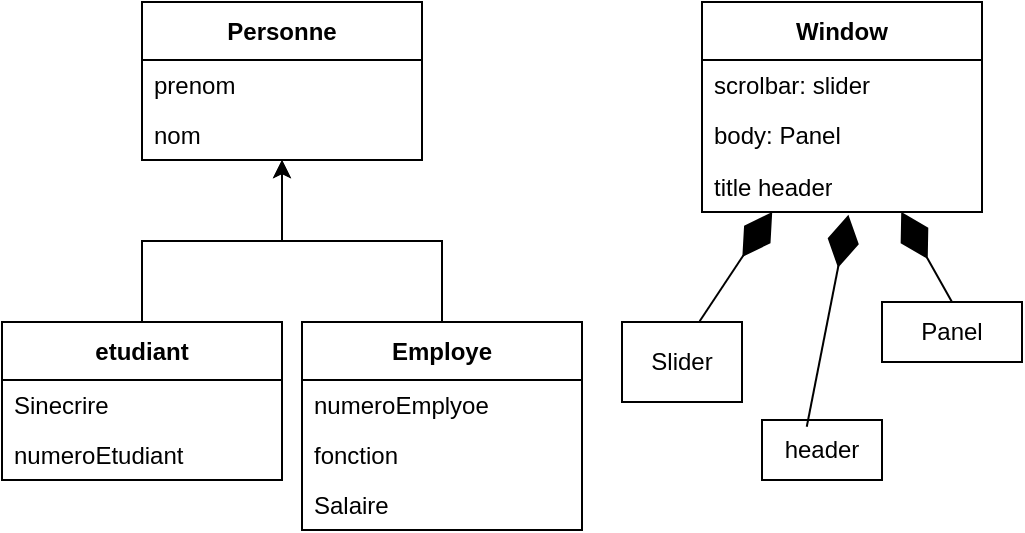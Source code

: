 <mxfile version="26.0.5">
  <diagram name="Page-1" id="prnPikIC-RcoTeM4NvZb">
    <mxGraphModel dx="618" dy="531" grid="1" gridSize="10" guides="1" tooltips="1" connect="1" arrows="1" fold="1" page="1" pageScale="1" pageWidth="827" pageHeight="1169" math="0" shadow="0">
      <root>
        <mxCell id="0" />
        <mxCell id="1" parent="0" />
        <mxCell id="UGmz4RKePdPoEFrXLLEa-2" value="Employe" style="swimlane;fontStyle=1;align=center;verticalAlign=middle;childLayout=stackLayout;horizontal=1;startSize=29;horizontalStack=0;resizeParent=1;resizeParentMax=0;resizeLast=0;collapsible=0;marginBottom=0;html=1;whiteSpace=wrap;" vertex="1" parent="1">
          <mxGeometry x="290" y="260" width="140" height="104" as="geometry" />
        </mxCell>
        <mxCell id="UGmz4RKePdPoEFrXLLEa-13" value="numeroEmplyoe" style="text;html=1;strokeColor=none;fillColor=none;align=left;verticalAlign=middle;spacingLeft=4;spacingRight=4;overflow=hidden;rotatable=0;points=[[0,0.5],[1,0.5]];portConstraint=eastwest;whiteSpace=wrap;" vertex="1" parent="UGmz4RKePdPoEFrXLLEa-2">
          <mxGeometry y="29" width="140" height="25" as="geometry" />
        </mxCell>
        <mxCell id="UGmz4RKePdPoEFrXLLEa-4" value="fonction" style="text;html=1;strokeColor=none;fillColor=none;align=left;verticalAlign=middle;spacingLeft=4;spacingRight=4;overflow=hidden;rotatable=0;points=[[0,0.5],[1,0.5]];portConstraint=eastwest;whiteSpace=wrap;" vertex="1" parent="UGmz4RKePdPoEFrXLLEa-2">
          <mxGeometry y="54" width="140" height="25" as="geometry" />
        </mxCell>
        <mxCell id="UGmz4RKePdPoEFrXLLEa-14" value="Salaire" style="text;html=1;strokeColor=none;fillColor=none;align=left;verticalAlign=middle;spacingLeft=4;spacingRight=4;overflow=hidden;rotatable=0;points=[[0,0.5],[1,0.5]];portConstraint=eastwest;whiteSpace=wrap;" vertex="1" parent="UGmz4RKePdPoEFrXLLEa-2">
          <mxGeometry y="79" width="140" height="25" as="geometry" />
        </mxCell>
        <mxCell id="UGmz4RKePdPoEFrXLLEa-16" style="edgeStyle=orthogonalEdgeStyle;rounded=0;orthogonalLoop=1;jettySize=auto;html=1;exitX=0.5;exitY=0;exitDx=0;exitDy=0;" edge="1" parent="1" source="UGmz4RKePdPoEFrXLLEa-5" target="UGmz4RKePdPoEFrXLLEa-8">
          <mxGeometry relative="1" as="geometry" />
        </mxCell>
        <mxCell id="UGmz4RKePdPoEFrXLLEa-5" value="etudiant" style="swimlane;fontStyle=1;align=center;verticalAlign=middle;childLayout=stackLayout;horizontal=1;startSize=29;horizontalStack=0;resizeParent=1;resizeParentMax=0;resizeLast=0;collapsible=0;marginBottom=0;html=1;whiteSpace=wrap;" vertex="1" parent="1">
          <mxGeometry x="140" y="260" width="140" height="79" as="geometry" />
        </mxCell>
        <mxCell id="UGmz4RKePdPoEFrXLLEa-12" value="Sinecrire" style="text;html=1;strokeColor=none;fillColor=none;align=left;verticalAlign=middle;spacingLeft=4;spacingRight=4;overflow=hidden;rotatable=0;points=[[0,0.5],[1,0.5]];portConstraint=eastwest;whiteSpace=wrap;" vertex="1" parent="UGmz4RKePdPoEFrXLLEa-5">
          <mxGeometry y="29" width="140" height="25" as="geometry" />
        </mxCell>
        <mxCell id="UGmz4RKePdPoEFrXLLEa-7" value="numeroEtudiant" style="text;html=1;strokeColor=none;fillColor=none;align=left;verticalAlign=middle;spacingLeft=4;spacingRight=4;overflow=hidden;rotatable=0;points=[[0,0.5],[1,0.5]];portConstraint=eastwest;whiteSpace=wrap;" vertex="1" parent="UGmz4RKePdPoEFrXLLEa-5">
          <mxGeometry y="54" width="140" height="25" as="geometry" />
        </mxCell>
        <mxCell id="UGmz4RKePdPoEFrXLLEa-8" value="Personne" style="swimlane;fontStyle=1;align=center;verticalAlign=middle;childLayout=stackLayout;horizontal=1;startSize=29;horizontalStack=0;resizeParent=1;resizeParentMax=0;resizeLast=0;collapsible=0;marginBottom=0;html=1;whiteSpace=wrap;" vertex="1" parent="1">
          <mxGeometry x="210" y="100" width="140" height="79" as="geometry" />
        </mxCell>
        <mxCell id="UGmz4RKePdPoEFrXLLEa-10" value="prenom" style="text;html=1;strokeColor=none;fillColor=none;align=left;verticalAlign=middle;spacingLeft=4;spacingRight=4;overflow=hidden;rotatable=0;points=[[0,0.5],[1,0.5]];portConstraint=eastwest;whiteSpace=wrap;" vertex="1" parent="UGmz4RKePdPoEFrXLLEa-8">
          <mxGeometry y="29" width="140" height="25" as="geometry" />
        </mxCell>
        <mxCell id="UGmz4RKePdPoEFrXLLEa-11" value="nom" style="text;html=1;strokeColor=none;fillColor=none;align=left;verticalAlign=middle;spacingLeft=4;spacingRight=4;overflow=hidden;rotatable=0;points=[[0,0.5],[1,0.5]];portConstraint=eastwest;whiteSpace=wrap;" vertex="1" parent="UGmz4RKePdPoEFrXLLEa-8">
          <mxGeometry y="54" width="140" height="25" as="geometry" />
        </mxCell>
        <mxCell id="UGmz4RKePdPoEFrXLLEa-15" style="edgeStyle=orthogonalEdgeStyle;rounded=0;orthogonalLoop=1;jettySize=auto;html=1;exitX=0.5;exitY=0;exitDx=0;exitDy=0;" edge="1" parent="1" source="UGmz4RKePdPoEFrXLLEa-2" target="UGmz4RKePdPoEFrXLLEa-8">
          <mxGeometry relative="1" as="geometry" />
        </mxCell>
        <mxCell id="UGmz4RKePdPoEFrXLLEa-17" value="Window" style="swimlane;fontStyle=1;align=center;verticalAlign=middle;childLayout=stackLayout;horizontal=1;startSize=29;horizontalStack=0;resizeParent=1;resizeParentMax=0;resizeLast=0;collapsible=0;marginBottom=0;html=1;whiteSpace=wrap;" vertex="1" parent="1">
          <mxGeometry x="490" y="100" width="140" height="105" as="geometry" />
        </mxCell>
        <mxCell id="UGmz4RKePdPoEFrXLLEa-18" value="scrolbar: slider" style="text;html=1;strokeColor=none;fillColor=none;align=left;verticalAlign=middle;spacingLeft=4;spacingRight=4;overflow=hidden;rotatable=0;points=[[0,0.5],[1,0.5]];portConstraint=eastwest;whiteSpace=wrap;" vertex="1" parent="UGmz4RKePdPoEFrXLLEa-17">
          <mxGeometry y="29" width="140" height="25" as="geometry" />
        </mxCell>
        <mxCell id="UGmz4RKePdPoEFrXLLEa-20" value="body: Panel" style="text;html=1;strokeColor=none;fillColor=none;align=left;verticalAlign=middle;spacingLeft=4;spacingRight=4;overflow=hidden;rotatable=0;points=[[0,0.5],[1,0.5]];portConstraint=eastwest;whiteSpace=wrap;" vertex="1" parent="UGmz4RKePdPoEFrXLLEa-17">
          <mxGeometry y="54" width="140" height="26" as="geometry" />
        </mxCell>
        <mxCell id="UGmz4RKePdPoEFrXLLEa-19" value="title header" style="text;html=1;strokeColor=none;fillColor=none;align=left;verticalAlign=middle;spacingLeft=4;spacingRight=4;overflow=hidden;rotatable=0;points=[[0,0.5],[1,0.5]];portConstraint=eastwest;whiteSpace=wrap;" vertex="1" parent="UGmz4RKePdPoEFrXLLEa-17">
          <mxGeometry y="80" width="140" height="25" as="geometry" />
        </mxCell>
        <mxCell id="UGmz4RKePdPoEFrXLLEa-21" value="Slider" style="html=1;whiteSpace=wrap;" vertex="1" parent="1">
          <mxGeometry x="450" y="260" width="60" height="40" as="geometry" />
        </mxCell>
        <mxCell id="UGmz4RKePdPoEFrXLLEa-22" value="header" style="html=1;whiteSpace=wrap;" vertex="1" parent="1">
          <mxGeometry x="520" y="309" width="60" height="30" as="geometry" />
        </mxCell>
        <mxCell id="UGmz4RKePdPoEFrXLLEa-23" value="Panel" style="html=1;whiteSpace=wrap;" vertex="1" parent="1">
          <mxGeometry x="580" y="250" width="70" height="30" as="geometry" />
        </mxCell>
        <mxCell id="UGmz4RKePdPoEFrXLLEa-24" value="" style="endArrow=diamondThin;endFill=1;endSize=24;html=1;rounded=0;exitX=0.647;exitY=-0.01;exitDx=0;exitDy=0;exitPerimeter=0;" edge="1" parent="1" source="UGmz4RKePdPoEFrXLLEa-21" target="UGmz4RKePdPoEFrXLLEa-17">
          <mxGeometry width="160" relative="1" as="geometry">
            <mxPoint x="300" y="270" as="sourcePoint" />
            <mxPoint x="460" y="270" as="targetPoint" />
          </mxGeometry>
        </mxCell>
        <mxCell id="UGmz4RKePdPoEFrXLLEa-26" value="" style="endArrow=diamondThin;endFill=1;endSize=24;html=1;rounded=0;exitX=0.373;exitY=0.113;exitDx=0;exitDy=0;exitPerimeter=0;entryX=0.523;entryY=1.056;entryDx=0;entryDy=0;entryPerimeter=0;" edge="1" parent="1" source="UGmz4RKePdPoEFrXLLEa-22" target="UGmz4RKePdPoEFrXLLEa-19">
          <mxGeometry width="160" relative="1" as="geometry">
            <mxPoint x="555" y="359" as="sourcePoint" />
            <mxPoint x="565" y="160" as="targetPoint" />
          </mxGeometry>
        </mxCell>
        <mxCell id="UGmz4RKePdPoEFrXLLEa-27" value="" style="endArrow=diamondThin;endFill=1;endSize=24;html=1;rounded=0;exitX=0.5;exitY=0;exitDx=0;exitDy=0;" edge="1" parent="1" source="UGmz4RKePdPoEFrXLLEa-23" target="UGmz4RKePdPoEFrXLLEa-17">
          <mxGeometry width="160" relative="1" as="geometry">
            <mxPoint x="1045" y="459" as="sourcePoint" />
            <mxPoint x="1055" y="260" as="targetPoint" />
          </mxGeometry>
        </mxCell>
      </root>
    </mxGraphModel>
  </diagram>
</mxfile>
